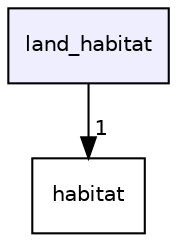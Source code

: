 digraph "land_habitat" {
  compound=true
  node [ fontsize="10", fontname="Helvetica"];
  edge [ labelfontsize="10", labelfontname="Helvetica"];
  dir_b5971d99d6f232085aa1d27131ec0509 [shape=box, label="land_habitat", style="filled", fillcolor="#eeeeff", pencolor="black", URL="dir_b5971d99d6f232085aa1d27131ec0509.html"];
  dir_7c7fb6c17f1c855dc92d1642a19d1edd [shape=box label="habitat" URL="dir_7c7fb6c17f1c855dc92d1642a19d1edd.html"];
  dir_b5971d99d6f232085aa1d27131ec0509->dir_7c7fb6c17f1c855dc92d1642a19d1edd [headlabel="1", labeldistance=1.5 headhref="dir_000025_000020.html"];
}

